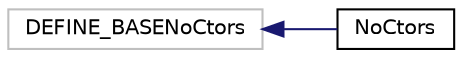 digraph "Graphical Class Hierarchy"
{
  edge [fontname="Helvetica",fontsize="10",labelfontname="Helvetica",labelfontsize="10"];
  node [fontname="Helvetica",fontsize="10",shape=record];
  rankdir="LR";
  Node2852 [label="DEFINE_BASENoCtors",height=0.2,width=0.4,color="grey75", fillcolor="white", style="filled"];
  Node2852 -> Node0 [dir="back",color="midnightblue",fontsize="10",style="solid",fontname="Helvetica"];
  Node0 [label="NoCtors",height=0.2,width=0.4,color="black", fillcolor="white", style="filled",URL="$struct_no_ctors.html"];
}
